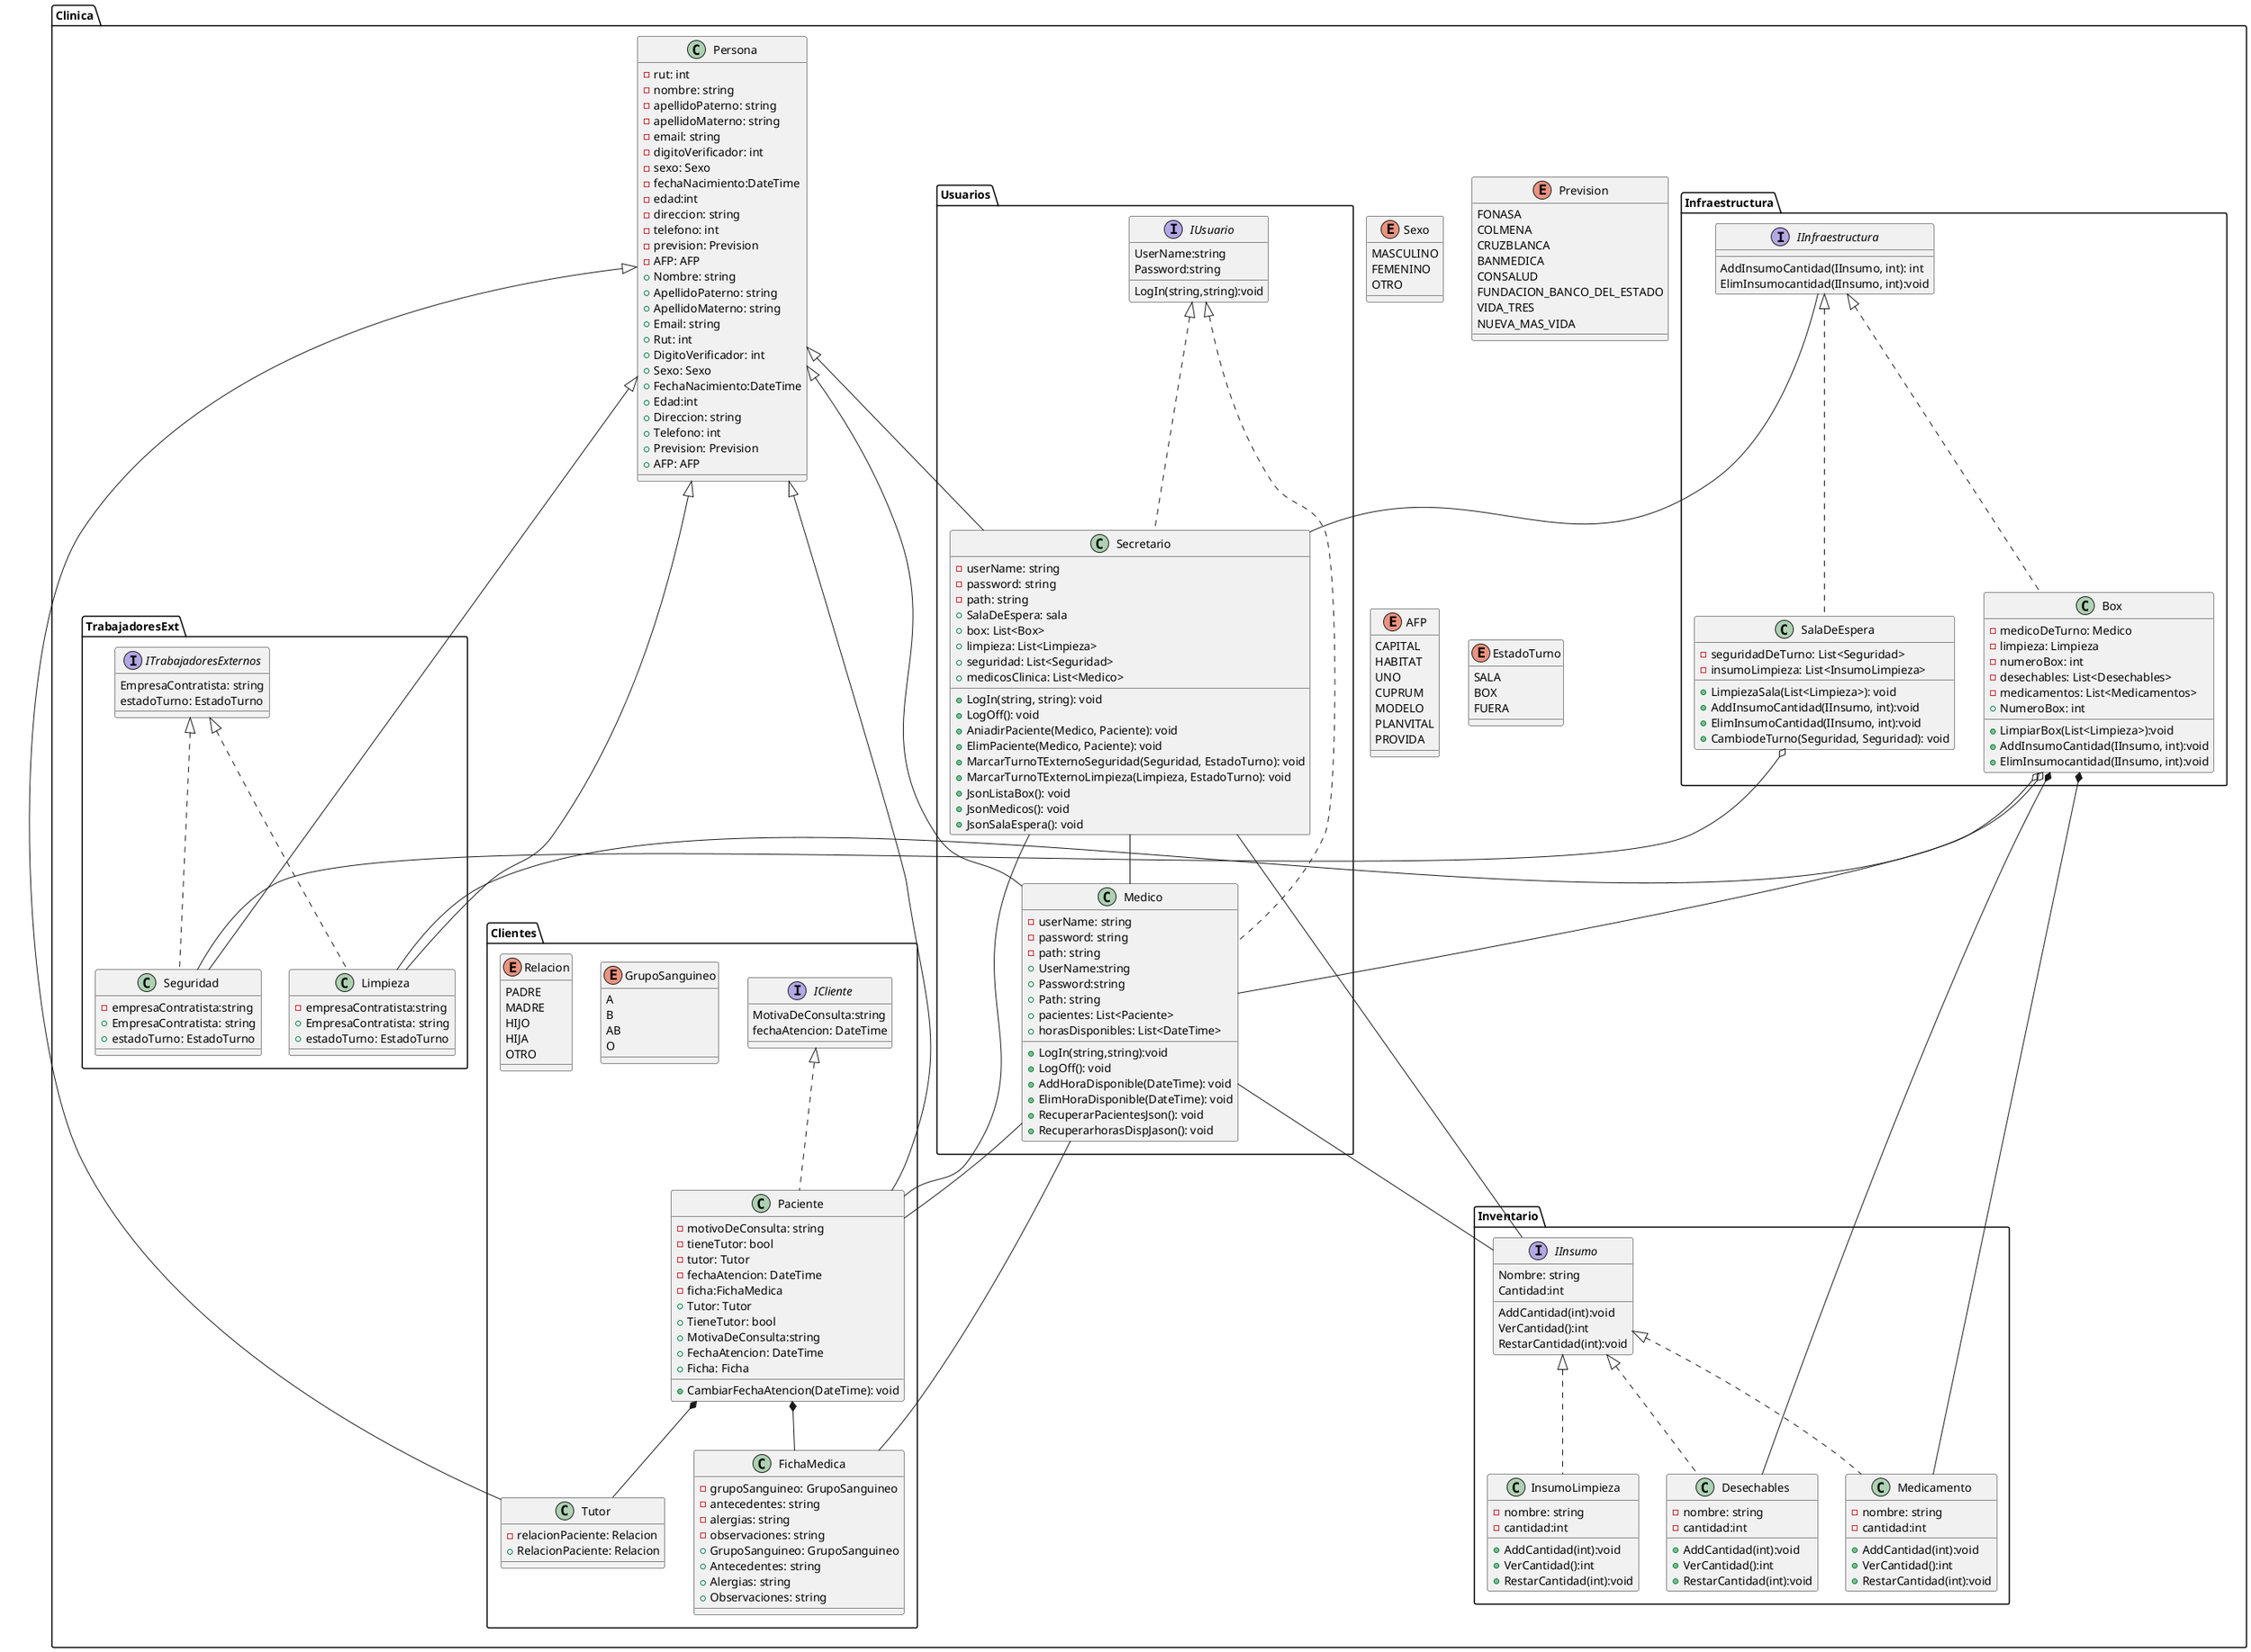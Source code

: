 @startuml Consultorio
package Clinica
{
   
    
    package Inventario
    {

        interface IInsumo {
            Nombre: string
            Cantidad:int
            AddCantidad(int):void
            VerCantidad():int
            RestarCantidad(int):void
        }
        class Medicamento {
            - nombre: string
            - cantidad:int
            + AddCantidad(int):void
            + VerCantidad():int
            + RestarCantidad(int):void
        }
        class Desechables {
            - nombre: string
            - cantidad:int
            + AddCantidad(int):void
            + VerCantidad():int
            + RestarCantidad(int):void
        }
        class InsumoLimpieza {
            - nombre: string
            - cantidad:int
            + AddCantidad(int):void
            + VerCantidad():int
            + RestarCantidad(int):void
        }
    }
    

    enum Sexo{
        MASCULINO
        FEMENINO
        OTRO
    }
    enum Prevision{
        FONASA
        COLMENA
        CRUZBLANCA
        BANMEDICA
        CONSALUD
        FUNDACION_BANCO_DEL_ESTADO
        VIDA_TRES
        NUEVA_MAS_VIDA
    }

    enum AFP{
        CAPITAL
        HABITAT
        UNO
        CUPRUM
        MODELO
        PLANVITAL
        PROVIDA
    }
    enum EstadoTurno{
        SALA
        BOX
        FUERA
    }
        class Persona
        {
        - rut: int
        - nombre: string
        - apellidoPaterno: string
        - apellidoMaterno: string
        - email: string
        - digitoVerificador: int
        - sexo: Sexo
        - fechaNacimiento:DateTime
        - edad:int
        - direccion: string
        - telefono: int
        - prevision: Prevision
        - AFP: AFP
        + Nombre: string
        + ApellidoPaterno: string
        + ApellidoMaterno: string
        + Email: string
        + Rut: int
        + DigitoVerificador: int
        + Sexo: Sexo
        + FechaNacimiento:DateTime
        + Edad:int
        + Direccion: string
        + Telefono: int
        + Prevision: Prevision
        + AFP: AFP
        }

        package TrabajadoresExt
        {
        interface ITrabajadoresExternos{
            EmpresaContratista: string
            estadoTurno: EstadoTurno
        }
         class Limpieza{
            - empresaContratista:string
            + EmpresaContratista: string
            + estadoTurno: EstadoTurno
         }

        class Seguridad{
            - empresaContratista:string
            + EmpresaContratista: string
            + estadoTurno: EstadoTurno
        }
        }
        package Clientes
        {
            interface ICliente{
            MotivaDeConsulta:string
            fechaAtencion: DateTime
        }
        enum GrupoSanguineo
        {
            A
            B
            AB
            O
        }
        class FichaMedica
        {
          - grupoSanguineo: GrupoSanguineo
          - antecedentes: string
          - alergias: string
          - observaciones: string
          + GrupoSanguineo: GrupoSanguineo
          + Antecedentes: string
          + Alergias: string
          + Observaciones: string
        }

        enum Relacion{
            PADRE
            MADRE
            HIJO
            HIJA
            OTRO
        }
         class Paciente{
            - motivoDeConsulta: string
            - tieneTutor: bool
            - tutor: Tutor
            - fechaAtencion: DateTime
            - ficha:FichaMedica
            + CambiarFechaAtencion(DateTime): void
            + Tutor: Tutor
            + TieneTutor: bool
            + MotivaDeConsulta:string
            + FechaAtencion: DateTime
            + Ficha: Ficha
        }
        class Tutor{
            - relacionPaciente: Relacion
            + RelacionPaciente: Relacion
        }
        }
        

        
        package Usuarios
        {
            interface IUsuario
            {
                LogIn(string,string):void
                UserName:string
                Password:string
            }
            class Secretario{
                - userName: string
                - password: string
                - path: string
                + SalaDeEspera: sala
                + box: List<Box>
                + limpieza: List<Limpieza>
                + seguridad: List<Seguridad>
                + medicosClinica: List<Medico>
                + LogIn(string, string): void
                + LogOff(): void
                + AniadirPaciente(Medico, Paciente): void
                + ElimPaciente(Medico, Paciente): void
                + MarcarTurnoTExternoSeguridad(Seguridad, EstadoTurno): void
                + MarcarTurnoTExternoLimpieza(Limpieza, EstadoTurno): void
                + JsonListaBox(): void
                + JsonMedicos(): void
                +JsonSalaEspera(): void
            }

            class Medico{
                - userName: string
                - password: string
                - path: string
                + LogIn(string,string):void
                + LogOff(): void
                + UserName:string
                + Password:string
                + Path: string
                + AddHoraDisponible(DateTime): void
                + ElimHoraDisponible(DateTime): void
                + pacientes: List<Paciente>
                + horasDisponibles: List<DateTime>
                + RecuperarPacientesJson(): void
                + RecuperarhorasDispJason(): void
            }

          
        }
        package Infraestructura
         {
             interface IInfraestructura{
                 AddInsumoCantidad(IInsumo, int): int
                 ElimInsumocantidad(IInsumo, int):void
             }
             class Box{
                 - medicoDeTurno: Medico
                 - limpieza: Limpieza
                 - numeroBox: int
                 - desechables: List<Desechables>
                 - medicamentos: List<Medicamentos>
                 + NumeroBox: int
                 + LimpiarBox(List<Limpieza>):void
                 + AddInsumoCantidad(IInsumo, int):void
                 + ElimInsumocantidad(IInsumo, int):void
             }
             class SalaDeEspera {
                 - seguridadDeTurno: List<Seguridad>
                 - insumoLimpieza: List<InsumoLimpieza>
                 + LimpiezaSala(List<Limpieza>): void
                 + AddInsumoCantidad(IInsumo, int):void
                 + ElimInsumoCantidad(IInsumo, int):void
                 + CambiodeTurno(Seguridad, Seguridad): void
             }
             

         }
        'Relaciones
        'Herencias
        
        Persona<|-- Tutor
        Persona<|-- Paciente
        Persona<|-- Secretario
        Persona<|-- Medico
        Persona<|-- Limpieza
        Persona<|-- Seguridad



        'Composicion
        '(Se tienen en campo y no existen sin estar dentro de la clase)
        Paciente *-- Tutor
        Box *-- Medicamento
        Box *-- Desechables
        Paciente *-- FichaMedica
        'Agregacion
        '(Se tienen en campo pero existen independiente)
        Box o-- Medico
        SalaDeEspera o-- Seguridad
        Box  o-- Limpieza
        
        'Asociacion
        '(Interactuan pero son independientes, ej: pueden estar en metodo de el objeto)
        Medico -- Paciente
        Medico -- FichaMedica
        Medico -- IInsumo
        Secretario -- IInsumo
        Secretario -- Paciente
        Secretario -- Medico
        Secretario -- IInfraestructura
        'Interfaces:

        
        'Interfaz T externos
        ITrabajadoresExternos <|.. Limpieza
        ITrabajadoresExternos <|.. Seguridad
        'Interfaz Usuarios
        IUsuario <|.. Secretario
        IUsuario <|.. Medico
        'Interfaz Clientes
        ICliente <|.. Paciente
        'Interfaz Insumos
        IInsumo <|.. Medicamento
        IInsumo <|.. Desechables
        IInsumo <|.. InsumoLimpieza
        'Interfaz Infraestructura
        IInfraestructura <|.. Box
        IInfraestructura <|.. SalaDeEspera
        
    
    
}
@enduml